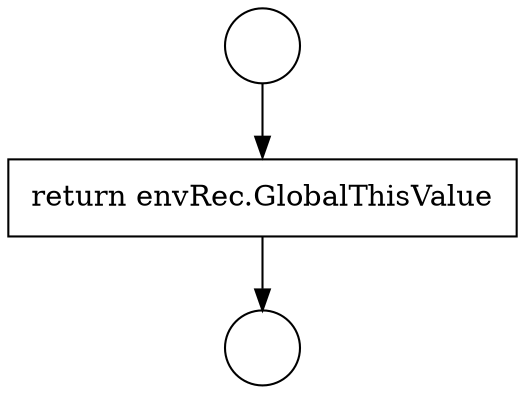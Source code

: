 digraph {
  node1737 [shape=circle label=" " color="black" fillcolor="white" style=filled]
  node1739 [shape=none, margin=0, label=<<font color="black">
    <table border="0" cellborder="1" cellspacing="0" cellpadding="10">
      <tr><td align="left">return envRec.GlobalThisValue</td></tr>
    </table>
  </font>> color="black" fillcolor="white" style=filled]
  node1738 [shape=circle label=" " color="black" fillcolor="white" style=filled]
  node1737 -> node1739 [ color="black"]
  node1739 -> node1738 [ color="black"]
}
